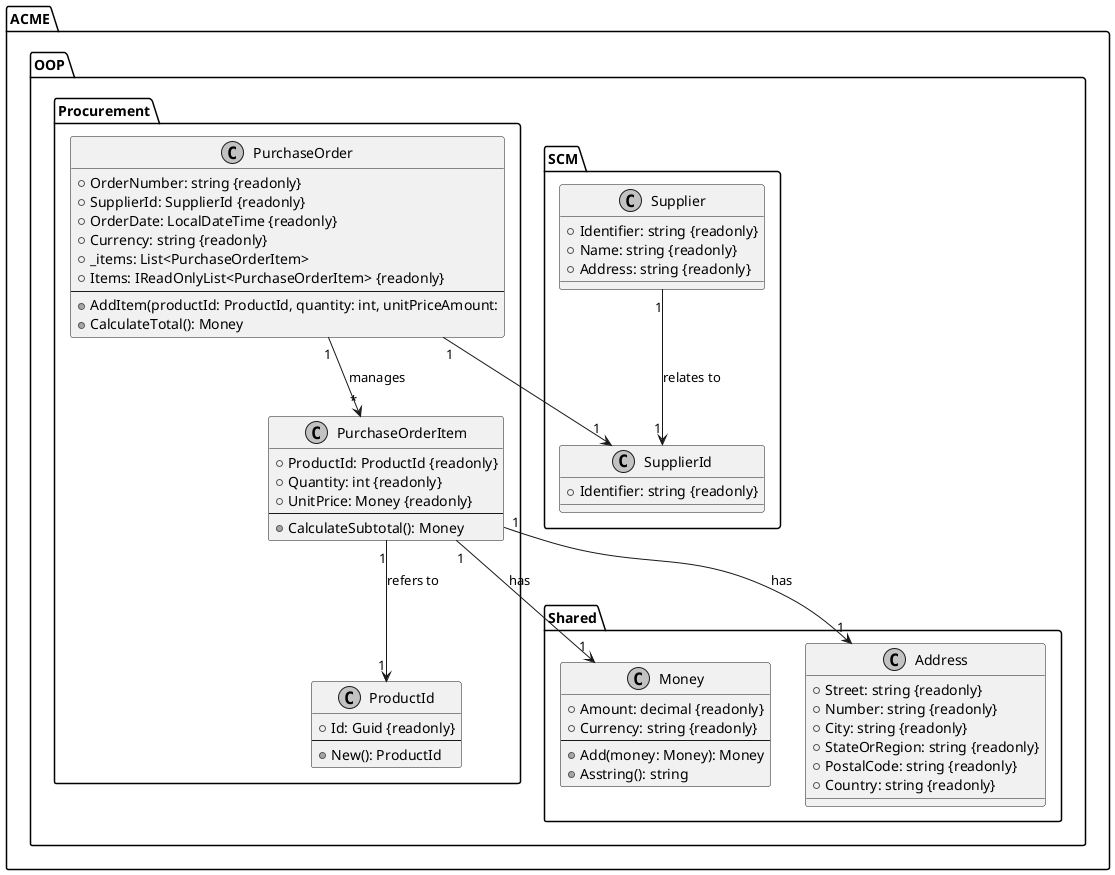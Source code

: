 @startuml
skinparam monochrome true

package "ACME.OOP.SCM" {
class "Supplier" as Supplier {
+Identifier: string {readonly}
+Name: string {readonly}
+Address: string {readonly}
}
class "SupplierId" as SupplierId {
+Identifier: string {readonly}
}
Supplier "1" --> "1" SupplierId : relates to
}
package "ACME.OOP.Procurement" {
class "PurchaseOrder" as PO {
+OrderNumber: string {readonly}
+SupplierId: SupplierId {readonly}
+OrderDate: LocalDateTime {readonly}
+Currency: string {readonly}
+_items: List<PurchaseOrderItem>
+Items: IReadOnlyList<PurchaseOrderItem> {readonly}
--
+AddItem(productId: ProductId, quantity: int, unitPriceAmount:
+CalculateTotal(): Money
}
class "PurchaseOrderItem" as POItem {
+ProductId: ProductId {readonly}
+Quantity: int {readonly}
+UnitPrice: Money {readonly}
--
+CalculateSubtotal(): Money
}

class "ProductId" as ProductId {
+Id: Guid {readonly}
--
+New(): ProductId
}
PO "1" --> "1" SupplierId
PO "1" --> "*" POItem : manages
POItem "1" --> "1" ProductId : refers to
}

package "ACME.OOP.Shared" {
class "Money" as Money {
+Amount: decimal {readonly}
+Currency: string {readonly}
--
+Add(money: Money): Money
+Asstring(): string
}
class "Address" as Address {
+Street: string {readonly}
+Number: string {readonly}
+City: string {readonly}
+StateOrRegion: string {readonly}
+PostalCode: string {readonly}
+Country: string {readonly}
}
POItem "1" --> "1" Money : has
POItem "1" --> "1" Address : has
}
@enduml
